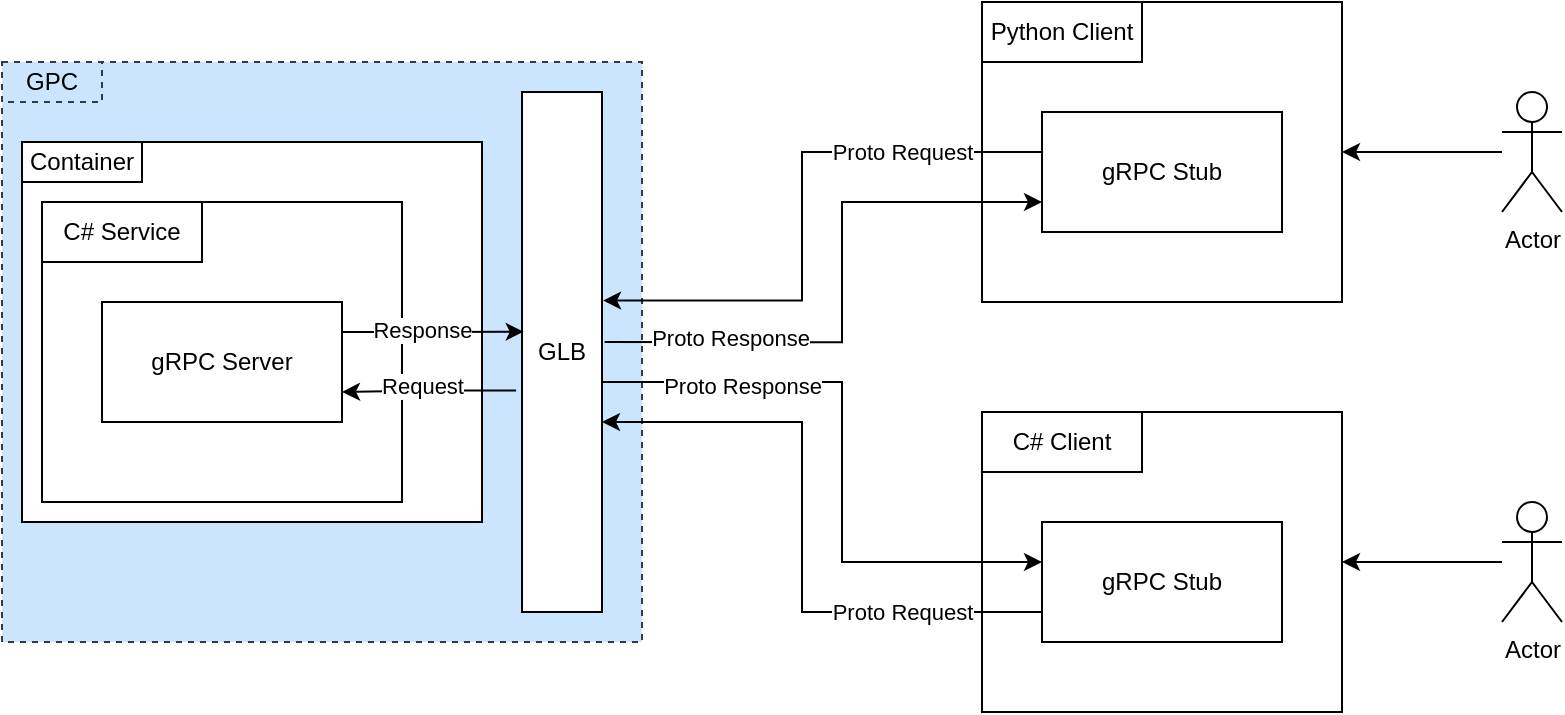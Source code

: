 <mxfile version="18.0.1" type="device" pages="2"><diagram id="L0QRQLDZRgUFsAmE-TrK" name="Architecture"><mxGraphModel dx="782" dy="1217" grid="1" gridSize="10" guides="1" tooltips="1" connect="1" arrows="1" fold="1" page="1" pageScale="1" pageWidth="850" pageHeight="1100" math="0" shadow="0"><root><mxCell id="0"/><mxCell id="1" parent="0"/><mxCell id="HBdbffXqGmhTKcWm9KcC-4" value="" style="rounded=0;whiteSpace=wrap;html=1;fillColor=#cce5ff;dashed=1;strokeColor=#36393d;" vertex="1" parent="1"><mxGeometry x="60" y="120" width="320" height="290" as="geometry"/></mxCell><mxCell id="urQIFU6BzX82vPXx3Rpk-1" value="" style="rounded=0;whiteSpace=wrap;html=1;" vertex="1" parent="1"><mxGeometry x="70" y="160" width="230" height="190" as="geometry"/></mxCell><mxCell id="HBdbffXqGmhTKcWm9KcC-5" value="GPC" style="rounded=0;whiteSpace=wrap;html=1;fillColor=#cce5ff;dashed=1;strokeColor=#36393d;" vertex="1" parent="1"><mxGeometry x="60" y="120" width="50" height="20" as="geometry"/></mxCell><mxCell id="HBdbffXqGmhTKcWm9KcC-2" value="" style="rounded=0;whiteSpace=wrap;html=1;fillColor=default;" vertex="1" parent="1"><mxGeometry x="80" y="190" width="180" height="150" as="geometry"/></mxCell><mxCell id="HBdbffXqGmhTKcWm9KcC-1" value="gRPC Server" style="rounded=0;whiteSpace=wrap;html=1;" vertex="1" parent="1"><mxGeometry x="110" y="240" width="120" height="60" as="geometry"/></mxCell><mxCell id="HBdbffXqGmhTKcWm9KcC-3" value="C# Service" style="rounded=0;whiteSpace=wrap;html=1;fillColor=none;" vertex="1" parent="1"><mxGeometry x="80" y="190" width="80" height="30" as="geometry"/></mxCell><mxCell id="HBdbffXqGmhTKcWm9KcC-6" value="" style="rounded=0;whiteSpace=wrap;html=1;fillColor=default;" vertex="1" parent="1"><mxGeometry x="550" y="90" width="180" height="150" as="geometry"/></mxCell><mxCell id="HBdbffXqGmhTKcWm9KcC-7" value="gRPC Stub" style="rounded=0;whiteSpace=wrap;html=1;" vertex="1" parent="1"><mxGeometry x="580" y="145" width="120" height="60" as="geometry"/></mxCell><mxCell id="HBdbffXqGmhTKcWm9KcC-8" value="Python Client" style="rounded=0;whiteSpace=wrap;html=1;fillColor=none;" vertex="1" parent="1"><mxGeometry x="550" y="90" width="80" height="30" as="geometry"/></mxCell><mxCell id="HBdbffXqGmhTKcWm9KcC-9" value="" style="rounded=0;whiteSpace=wrap;html=1;fillColor=default;" vertex="1" parent="1"><mxGeometry x="550" y="295" width="180" height="150" as="geometry"/></mxCell><mxCell id="HBdbffXqGmhTKcWm9KcC-10" value="gRPC Stub" style="rounded=0;whiteSpace=wrap;html=1;" vertex="1" parent="1"><mxGeometry x="580" y="350" width="120" height="60" as="geometry"/></mxCell><mxCell id="HBdbffXqGmhTKcWm9KcC-11" value="C# Client" style="rounded=0;whiteSpace=wrap;html=1;fillColor=none;" vertex="1" parent="1"><mxGeometry x="550" y="295" width="80" height="30" as="geometry"/></mxCell><mxCell id="HBdbffXqGmhTKcWm9KcC-15" style="edgeStyle=orthogonalEdgeStyle;rounded=0;orthogonalLoop=1;jettySize=auto;html=1;exitX=1.013;exitY=0.401;exitDx=0;exitDy=0;exitPerimeter=0;startArrow=classic;startFill=1;endArrow=none;endFill=0;entryX=0;entryY=0.25;entryDx=0;entryDy=0;" edge="1" parent="1" source="HBdbffXqGmhTKcWm9KcC-12" target="HBdbffXqGmhTKcWm9KcC-7"><mxGeometry relative="1" as="geometry"><Array as="points"><mxPoint x="460" y="239"/><mxPoint x="460" y="165"/><mxPoint x="580" y="165"/></Array></mxGeometry></mxCell><mxCell id="HBdbffXqGmhTKcWm9KcC-19" value="Proto Request" style="edgeLabel;html=1;align=center;verticalAlign=middle;resizable=0;points=[];" vertex="1" connectable="0" parent="HBdbffXqGmhTKcWm9KcC-15"><mxGeometry x="0.306" y="-2" relative="1" as="geometry"><mxPoint x="29" y="-2" as="offset"/></mxGeometry></mxCell><mxCell id="HBdbffXqGmhTKcWm9KcC-16" style="edgeStyle=orthogonalEdgeStyle;rounded=0;orthogonalLoop=1;jettySize=auto;html=1;" edge="1" parent="1" source="HBdbffXqGmhTKcWm9KcC-12"><mxGeometry relative="1" as="geometry"><mxPoint x="580" y="370" as="targetPoint"/><Array as="points"><mxPoint x="480" y="280"/><mxPoint x="480" y="370"/><mxPoint x="580" y="370"/></Array></mxGeometry></mxCell><mxCell id="HBdbffXqGmhTKcWm9KcC-21" value="Proto Response" style="edgeLabel;html=1;align=center;verticalAlign=middle;resizable=0;points=[];" vertex="1" connectable="0" parent="HBdbffXqGmhTKcWm9KcC-16"><mxGeometry x="-0.639" y="-2" relative="1" as="geometry"><mxPoint x="14" as="offset"/></mxGeometry></mxCell><mxCell id="HBdbffXqGmhTKcWm9KcC-22" style="edgeStyle=orthogonalEdgeStyle;rounded=0;orthogonalLoop=1;jettySize=auto;html=1;entryX=1;entryY=0.75;entryDx=0;entryDy=0;startArrow=none;startFill=0;endArrow=classic;endFill=1;exitX=-0.074;exitY=0.574;exitDx=0;exitDy=0;exitPerimeter=0;" edge="1" parent="1" source="HBdbffXqGmhTKcWm9KcC-12" target="HBdbffXqGmhTKcWm9KcC-1"><mxGeometry relative="1" as="geometry"/></mxCell><mxCell id="HBdbffXqGmhTKcWm9KcC-23" value="Request" style="edgeLabel;html=1;align=center;verticalAlign=middle;resizable=0;points=[];" vertex="1" connectable="0" parent="HBdbffXqGmhTKcWm9KcC-22"><mxGeometry x="0.184" y="-3" relative="1" as="geometry"><mxPoint x="4" as="offset"/></mxGeometry></mxCell><mxCell id="HBdbffXqGmhTKcWm9KcC-12" value="GLB" style="rounded=0;whiteSpace=wrap;html=1;fillColor=default;" vertex="1" parent="1"><mxGeometry x="320" y="135" width="40" height="260" as="geometry"/></mxCell><mxCell id="HBdbffXqGmhTKcWm9KcC-18" style="edgeStyle=orthogonalEdgeStyle;rounded=0;orthogonalLoop=1;jettySize=auto;html=1;entryX=1.033;entryY=0.481;entryDx=0;entryDy=0;entryPerimeter=0;startArrow=classic;startFill=1;endArrow=none;endFill=0;exitX=0;exitY=0.75;exitDx=0;exitDy=0;" edge="1" parent="1" source="HBdbffXqGmhTKcWm9KcC-7" target="HBdbffXqGmhTKcWm9KcC-12"><mxGeometry relative="1" as="geometry"><Array as="points"><mxPoint x="480" y="190"/><mxPoint x="480" y="260"/></Array></mxGeometry></mxCell><mxCell id="HBdbffXqGmhTKcWm9KcC-20" value="Proto Response" style="edgeLabel;html=1;align=center;verticalAlign=middle;resizable=0;points=[];" vertex="1" connectable="0" parent="HBdbffXqGmhTKcWm9KcC-18"><mxGeometry x="0.509" y="-2" relative="1" as="geometry"><mxPoint x="-8" as="offset"/></mxGeometry></mxCell><mxCell id="HBdbffXqGmhTKcWm9KcC-14" style="edgeStyle=orthogonalEdgeStyle;rounded=0;orthogonalLoop=1;jettySize=auto;html=1;entryX=0.021;entryY=0.461;entryDx=0;entryDy=0;exitX=1;exitY=0.25;exitDx=0;exitDy=0;entryPerimeter=0;" edge="1" parent="1" source="HBdbffXqGmhTKcWm9KcC-1" target="HBdbffXqGmhTKcWm9KcC-12"><mxGeometry relative="1" as="geometry"/></mxCell><mxCell id="HBdbffXqGmhTKcWm9KcC-24" value="Response" style="edgeLabel;html=1;align=center;verticalAlign=middle;resizable=0;points=[];" vertex="1" connectable="0" parent="HBdbffXqGmhTKcWm9KcC-14"><mxGeometry x="0.19" y="1" relative="1" as="geometry"><mxPoint x="-14" as="offset"/></mxGeometry></mxCell><mxCell id="HBdbffXqGmhTKcWm9KcC-17" value="Proto Request" style="edgeStyle=orthogonalEdgeStyle;rounded=0;orthogonalLoop=1;jettySize=auto;html=1;exitX=0;exitY=0.75;exitDx=0;exitDy=0;" edge="1" parent="1" source="HBdbffXqGmhTKcWm9KcC-10"><mxGeometry x="-0.555" relative="1" as="geometry"><mxPoint x="360" y="300" as="targetPoint"/><Array as="points"><mxPoint x="460" y="395"/><mxPoint x="460" y="300"/></Array><mxPoint as="offset"/></mxGeometry></mxCell><mxCell id="urQIFU6BzX82vPXx3Rpk-2" value="Container" style="rounded=0;whiteSpace=wrap;html=1;fillColor=none;" vertex="1" parent="1"><mxGeometry x="70" y="160" width="60" height="20" as="geometry"/></mxCell><mxCell id="urQIFU6BzX82vPXx3Rpk-5" style="edgeStyle=orthogonalEdgeStyle;rounded=0;orthogonalLoop=1;jettySize=auto;html=1;entryX=1;entryY=0.5;entryDx=0;entryDy=0;startArrow=none;startFill=0;endArrow=classic;endFill=1;" edge="1" parent="1" source="urQIFU6BzX82vPXx3Rpk-3" target="HBdbffXqGmhTKcWm9KcC-6"><mxGeometry relative="1" as="geometry"/></mxCell><mxCell id="urQIFU6BzX82vPXx3Rpk-3" value="Actor" style="shape=umlActor;verticalLabelPosition=bottom;verticalAlign=top;html=1;outlineConnect=0;fillColor=default;" vertex="1" parent="1"><mxGeometry x="810" y="135" width="30" height="60" as="geometry"/></mxCell><mxCell id="urQIFU6BzX82vPXx3Rpk-7" style="edgeStyle=orthogonalEdgeStyle;rounded=0;orthogonalLoop=1;jettySize=auto;html=1;entryX=1;entryY=0.5;entryDx=0;entryDy=0;startArrow=none;startFill=0;endArrow=classic;endFill=1;" edge="1" parent="1" source="urQIFU6BzX82vPXx3Rpk-4" target="HBdbffXqGmhTKcWm9KcC-9"><mxGeometry relative="1" as="geometry"/></mxCell><mxCell id="urQIFU6BzX82vPXx3Rpk-4" value="Actor" style="shape=umlActor;verticalLabelPosition=bottom;verticalAlign=top;html=1;outlineConnect=0;fillColor=default;" vertex="1" parent="1"><mxGeometry x="810" y="340" width="30" height="60" as="geometry"/></mxCell></root></mxGraphModel></diagram><diagram id="04SzBnQVvkSZdFKVoosf" name="Build Pipeline"><mxGraphModel dx="782" dy="1217" grid="1" gridSize="10" guides="1" tooltips="1" connect="1" arrows="1" fold="1" page="1" pageScale="1" pageWidth="850" pageHeight="1100" math="0" shadow="0"><root><mxCell id="0"/><mxCell id="1" parent="0"/><mxCell id="XsykwSwLm1K3rjfxxVs0-20" style="edgeStyle=orthogonalEdgeStyle;rounded=0;orthogonalLoop=1;jettySize=auto;html=1;startArrow=none;startFill=0;endArrow=classic;endFill=1;" edge="1" parent="1" source="XsykwSwLm1K3rjfxxVs0-9" target="XsykwSwLm1K3rjfxxVs0-11"><mxGeometry relative="1" as="geometry"/></mxCell><mxCell id="XsykwSwLm1K3rjfxxVs0-16" style="edgeStyle=orthogonalEdgeStyle;rounded=0;orthogonalLoop=1;jettySize=auto;html=1;entryX=0;entryY=0.5;entryDx=0;entryDy=0;startArrow=none;startFill=0;endArrow=classic;endFill=1;" edge="1" parent="1" source="XsykwSwLm1K3rjfxxVs0-10" target="XsykwSwLm1K3rjfxxVs0-9"><mxGeometry relative="1" as="geometry"/></mxCell><mxCell id="XsykwSwLm1K3rjfxxVs0-19" value="Trigger Webhook" style="edgeLabel;html=1;align=center;verticalAlign=middle;resizable=0;points=[];" vertex="1" connectable="0" parent="XsykwSwLm1K3rjfxxVs0-16"><mxGeometry x="-0.252" relative="1" as="geometry"><mxPoint x="8" as="offset"/></mxGeometry></mxCell><mxCell id="XsykwSwLm1K3rjfxxVs0-21" style="edgeStyle=orthogonalEdgeStyle;rounded=0;orthogonalLoop=1;jettySize=auto;html=1;entryX=0;entryY=0.5;entryDx=0;entryDy=0;startArrow=none;startFill=0;endArrow=classic;endFill=1;" edge="1" parent="1" source="XsykwSwLm1K3rjfxxVs0-11" target="XsykwSwLm1K3rjfxxVs0-12"><mxGeometry relative="1" as="geometry"/></mxCell><mxCell id="XsykwSwLm1K3rjfxxVs0-15" style="edgeStyle=orthogonalEdgeStyle;rounded=0;orthogonalLoop=1;jettySize=auto;html=1;entryX=0;entryY=0.5;entryDx=0;entryDy=0;entryPerimeter=0;startArrow=none;startFill=0;endArrow=classic;endFill=1;" edge="1" parent="1" source="XsykwSwLm1K3rjfxxVs0-14" target="XsykwSwLm1K3rjfxxVs0-10"><mxGeometry relative="1" as="geometry"/></mxCell><mxCell id="XsykwSwLm1K3rjfxxVs0-18" value="PR" style="edgeLabel;html=1;align=center;verticalAlign=middle;resizable=0;points=[];" vertex="1" connectable="0" parent="XsykwSwLm1K3rjfxxVs0-15"><mxGeometry x="-0.289" y="1" relative="1" as="geometry"><mxPoint as="offset"/></mxGeometry></mxCell><mxCell id="XsykwSwLm1K3rjfxxVs0-27" value="" style="group" vertex="1" connectable="0" parent="1"><mxGeometry x="25" y="350" width="80" height="80" as="geometry"/></mxCell><mxCell id="XsykwSwLm1K3rjfxxVs0-14" value="" style="html=1;verticalLabelPosition=bottom;align=center;labelBackgroundColor=#ffffff;verticalAlign=top;strokeWidth=2;strokeColor=#0080F0;shadow=0;dashed=0;shape=mxgraph.ios7.icons.user;fillColor=default;" vertex="1" parent="XsykwSwLm1K3rjfxxVs0-27"><mxGeometry x="15" y="30" width="50" height="50" as="geometry"/></mxCell><mxCell id="XsykwSwLm1K3rjfxxVs0-22" value="Developers" style="text;html=1;align=center;verticalAlign=middle;resizable=0;points=[];autosize=1;strokeColor=none;fillColor=none;" vertex="1" parent="XsykwSwLm1K3rjfxxVs0-27"><mxGeometry width="80" height="20" as="geometry"/></mxCell><mxCell id="XsykwSwLm1K3rjfxxVs0-28" value="" style="group" vertex="1" connectable="0" parent="1"><mxGeometry x="230" y="350" width="50" height="80" as="geometry"/></mxCell><mxCell id="XsykwSwLm1K3rjfxxVs0-10" value="" style="verticalLabelPosition=bottom;html=1;verticalAlign=top;align=center;strokeColor=none;fillColor=#00BEF2;shape=mxgraph.azure.github_code;pointerEvents=1;" vertex="1" parent="XsykwSwLm1K3rjfxxVs0-28"><mxGeometry y="30" width="50" height="50" as="geometry"/></mxCell><mxCell id="XsykwSwLm1K3rjfxxVs0-23" value="GitHub" style="text;html=1;align=center;verticalAlign=middle;resizable=0;points=[];autosize=1;strokeColor=none;fillColor=none;" vertex="1" parent="XsykwSwLm1K3rjfxxVs0-28"><mxGeometry width="50" height="20" as="geometry"/></mxCell><mxCell id="XsykwSwLm1K3rjfxxVs0-29" value="" style="group" vertex="1" connectable="0" parent="1"><mxGeometry x="400" y="350" width="90" height="80" as="geometry"/></mxCell><mxCell id="XsykwSwLm1K3rjfxxVs0-9" value="" style="aspect=fixed;perimeter=ellipsePerimeter;html=1;align=center;shadow=0;dashed=0;fontColor=#4277BB;labelBackgroundColor=#ffffff;fontSize=12;spacingTop=3;image;image=img/lib/ibm/devops/build_test.svg;fillColor=default;" vertex="1" parent="XsykwSwLm1K3rjfxxVs0-29"><mxGeometry x="20" y="29.5" width="50.5" height="50.5" as="geometry"/></mxCell><mxCell id="XsykwSwLm1K3rjfxxVs0-24" value="Build and Test" style="text;html=1;align=center;verticalAlign=middle;resizable=0;points=[];autosize=1;strokeColor=none;fillColor=none;" vertex="1" parent="XsykwSwLm1K3rjfxxVs0-29"><mxGeometry width="90" height="20" as="geometry"/></mxCell><mxCell id="XsykwSwLm1K3rjfxxVs0-30" value="" style="group" vertex="1" connectable="0" parent="1"><mxGeometry x="579.2" y="350" width="80" height="80.5" as="geometry"/></mxCell><mxCell id="XsykwSwLm1K3rjfxxVs0-11" value="" style="sketch=0;aspect=fixed;html=1;points=[];align=center;image;fontSize=12;image=img/lib/mscae/Docker.svg;fillColor=default;" vertex="1" parent="XsykwSwLm1K3rjfxxVs0-30"><mxGeometry x="9.21" y="30" width="61.59" height="50.5" as="geometry"/></mxCell><mxCell id="XsykwSwLm1K3rjfxxVs0-26" value="Containerize" style="text;html=1;align=center;verticalAlign=middle;resizable=0;points=[];autosize=1;strokeColor=none;fillColor=none;" vertex="1" parent="XsykwSwLm1K3rjfxxVs0-30"><mxGeometry width="80" height="20" as="geometry"/></mxCell><mxCell id="XsykwSwLm1K3rjfxxVs0-31" value="" style="group" vertex="1" connectable="0" parent="1"><mxGeometry x="765" y="350.5" width="50" height="80" as="geometry"/></mxCell><mxCell id="XsykwSwLm1K3rjfxxVs0-12" value="" style="aspect=fixed;perimeter=ellipsePerimeter;html=1;align=center;shadow=0;dashed=0;fontColor=#4277BB;labelBackgroundColor=#ffffff;fontSize=12;spacingTop=3;image;image=img/lib/ibm/devops/continuous_deploy.svg;fillColor=default;" vertex="1" parent="XsykwSwLm1K3rjfxxVs0-31"><mxGeometry y="30" width="50" height="50" as="geometry"/></mxCell><mxCell id="XsykwSwLm1K3rjfxxVs0-25" value="Deploy" style="text;html=1;align=center;verticalAlign=middle;resizable=0;points=[];autosize=1;strokeColor=none;fillColor=none;" vertex="1" parent="XsykwSwLm1K3rjfxxVs0-31"><mxGeometry width="50" height="20" as="geometry"/></mxCell><mxCell id="XsykwSwLm1K3rjfxxVs0-37" style="edgeStyle=orthogonalEdgeStyle;rounded=0;orthogonalLoop=1;jettySize=auto;html=1;entryX=0.5;entryY=0;entryDx=0;entryDy=0;startArrow=none;startFill=0;endArrow=classic;endFill=1;" edge="1" parent="1" source="XsykwSwLm1K3rjfxxVs0-32" target="XsykwSwLm1K3rjfxxVs0-33"><mxGeometry relative="1" as="geometry"/></mxCell><mxCell id="XsykwSwLm1K3rjfxxVs0-32" value="Checkout Code and load Jenkisfile" style="rounded=0;whiteSpace=wrap;html=1;fillColor=default;" vertex="1" parent="1"><mxGeometry x="385" y="480" width="120" height="60" as="geometry"/></mxCell><mxCell id="XsykwSwLm1K3rjfxxVs0-38" style="edgeStyle=orthogonalEdgeStyle;rounded=0;orthogonalLoop=1;jettySize=auto;html=1;entryX=0.5;entryY=0;entryDx=0;entryDy=0;startArrow=none;startFill=0;endArrow=classic;endFill=1;" edge="1" parent="1" source="XsykwSwLm1K3rjfxxVs0-33" target="XsykwSwLm1K3rjfxxVs0-34"><mxGeometry relative="1" as="geometry"/></mxCell><mxCell id="XsykwSwLm1K3rjfxxVs0-33" value="Compile" style="rounded=0;whiteSpace=wrap;html=1;fillColor=default;" vertex="1" parent="1"><mxGeometry x="385" y="580" width="120" height="60" as="geometry"/></mxCell><mxCell id="XsykwSwLm1K3rjfxxVs0-39" style="edgeStyle=orthogonalEdgeStyle;rounded=0;orthogonalLoop=1;jettySize=auto;html=1;entryX=0.5;entryY=0;entryDx=0;entryDy=0;startArrow=none;startFill=0;endArrow=classic;endFill=1;" edge="1" parent="1" source="XsykwSwLm1K3rjfxxVs0-34" target="XsykwSwLm1K3rjfxxVs0-35"><mxGeometry relative="1" as="geometry"/></mxCell><mxCell id="XsykwSwLm1K3rjfxxVs0-34" value="Unit Test" style="rounded=0;whiteSpace=wrap;html=1;fillColor=default;" vertex="1" parent="1"><mxGeometry x="385" y="680" width="120" height="60" as="geometry"/></mxCell><mxCell id="XsykwSwLm1K3rjfxxVs0-35" value="Archive Artefact" style="rounded=0;whiteSpace=wrap;html=1;fillColor=default;" vertex="1" parent="1"><mxGeometry x="385" y="780" width="120" height="60" as="geometry"/></mxCell><mxCell id="XsykwSwLm1K3rjfxxVs0-36" style="edgeStyle=orthogonalEdgeStyle;rounded=0;orthogonalLoop=1;jettySize=auto;html=1;entryX=0.5;entryY=0;entryDx=0;entryDy=0;startArrow=none;startFill=0;endArrow=classic;endFill=1;" edge="1" parent="1" source="XsykwSwLm1K3rjfxxVs0-9" target="XsykwSwLm1K3rjfxxVs0-32"><mxGeometry relative="1" as="geometry"/></mxCell><mxCell id="XsykwSwLm1K3rjfxxVs0-44" style="edgeStyle=orthogonalEdgeStyle;rounded=0;orthogonalLoop=1;jettySize=auto;html=1;entryX=0.5;entryY=0;entryDx=0;entryDy=0;startArrow=none;startFill=0;endArrow=classic;endFill=1;" edge="1" parent="1" source="XsykwSwLm1K3rjfxxVs0-40" target="XsykwSwLm1K3rjfxxVs0-41"><mxGeometry relative="1" as="geometry"/></mxCell><mxCell id="XsykwSwLm1K3rjfxxVs0-40" value="Build Docker Image" style="rounded=0;whiteSpace=wrap;html=1;fillColor=default;" vertex="1" parent="1"><mxGeometry x="559.2" y="480" width="120" height="60" as="geometry"/></mxCell><mxCell id="XsykwSwLm1K3rjfxxVs0-45" style="edgeStyle=orthogonalEdgeStyle;rounded=0;orthogonalLoop=1;jettySize=auto;html=1;entryX=0.5;entryY=0;entryDx=0;entryDy=0;startArrow=none;startFill=0;endArrow=classic;endFill=1;" edge="1" parent="1" source="XsykwSwLm1K3rjfxxVs0-41" target="XsykwSwLm1K3rjfxxVs0-42"><mxGeometry relative="1" as="geometry"/></mxCell><mxCell id="XsykwSwLm1K3rjfxxVs0-41" value="Tag Docker Image" style="rounded=0;whiteSpace=wrap;html=1;fillColor=default;" vertex="1" parent="1"><mxGeometry x="559.2" y="580" width="120" height="60" as="geometry"/></mxCell><mxCell id="XsykwSwLm1K3rjfxxVs0-42" value="Push Dokcer Image" style="rounded=0;whiteSpace=wrap;html=1;fillColor=default;" vertex="1" parent="1"><mxGeometry x="560" y="680" width="120" height="60" as="geometry"/></mxCell><mxCell id="XsykwSwLm1K3rjfxxVs0-43" style="edgeStyle=orthogonalEdgeStyle;rounded=0;orthogonalLoop=1;jettySize=auto;html=1;entryX=0.5;entryY=0;entryDx=0;entryDy=0;startArrow=none;startFill=0;endArrow=classic;endFill=1;" edge="1" parent="1" source="XsykwSwLm1K3rjfxxVs0-11" target="XsykwSwLm1K3rjfxxVs0-40"><mxGeometry relative="1" as="geometry"/></mxCell><mxCell id="XsykwSwLm1K3rjfxxVs0-46" value="Deploy to GCP using Terraform / Helm Infra" style="rounded=0;whiteSpace=wrap;html=1;fillColor=default;" vertex="1" parent="1"><mxGeometry x="730" y="580" width="120" height="60" as="geometry"/></mxCell><mxCell id="_TtugMWoAg76NDfMQwmL-3" style="edgeStyle=orthogonalEdgeStyle;rounded=0;orthogonalLoop=1;jettySize=auto;html=1;entryX=0.5;entryY=0;entryDx=0;entryDy=0;startArrow=none;startFill=0;endArrow=classic;endFill=1;" edge="1" parent="1" source="_TtugMWoAg76NDfMQwmL-1" target="XsykwSwLm1K3rjfxxVs0-46"><mxGeometry relative="1" as="geometry"/></mxCell><mxCell id="_TtugMWoAg76NDfMQwmL-1" value="If gRPC Server" style="rhombus;whiteSpace=wrap;html=1;fillColor=default;" vertex="1" parent="1"><mxGeometry x="750" y="470" width="80" height="80" as="geometry"/></mxCell><mxCell id="_TtugMWoAg76NDfMQwmL-2" style="edgeStyle=orthogonalEdgeStyle;rounded=0;orthogonalLoop=1;jettySize=auto;html=1;entryX=0.5;entryY=0;entryDx=0;entryDy=0;startArrow=none;startFill=0;endArrow=classic;endFill=1;" edge="1" parent="1" source="XsykwSwLm1K3rjfxxVs0-12" target="_TtugMWoAg76NDfMQwmL-1"><mxGeometry relative="1" as="geometry"/></mxCell></root></mxGraphModel></diagram></mxfile>